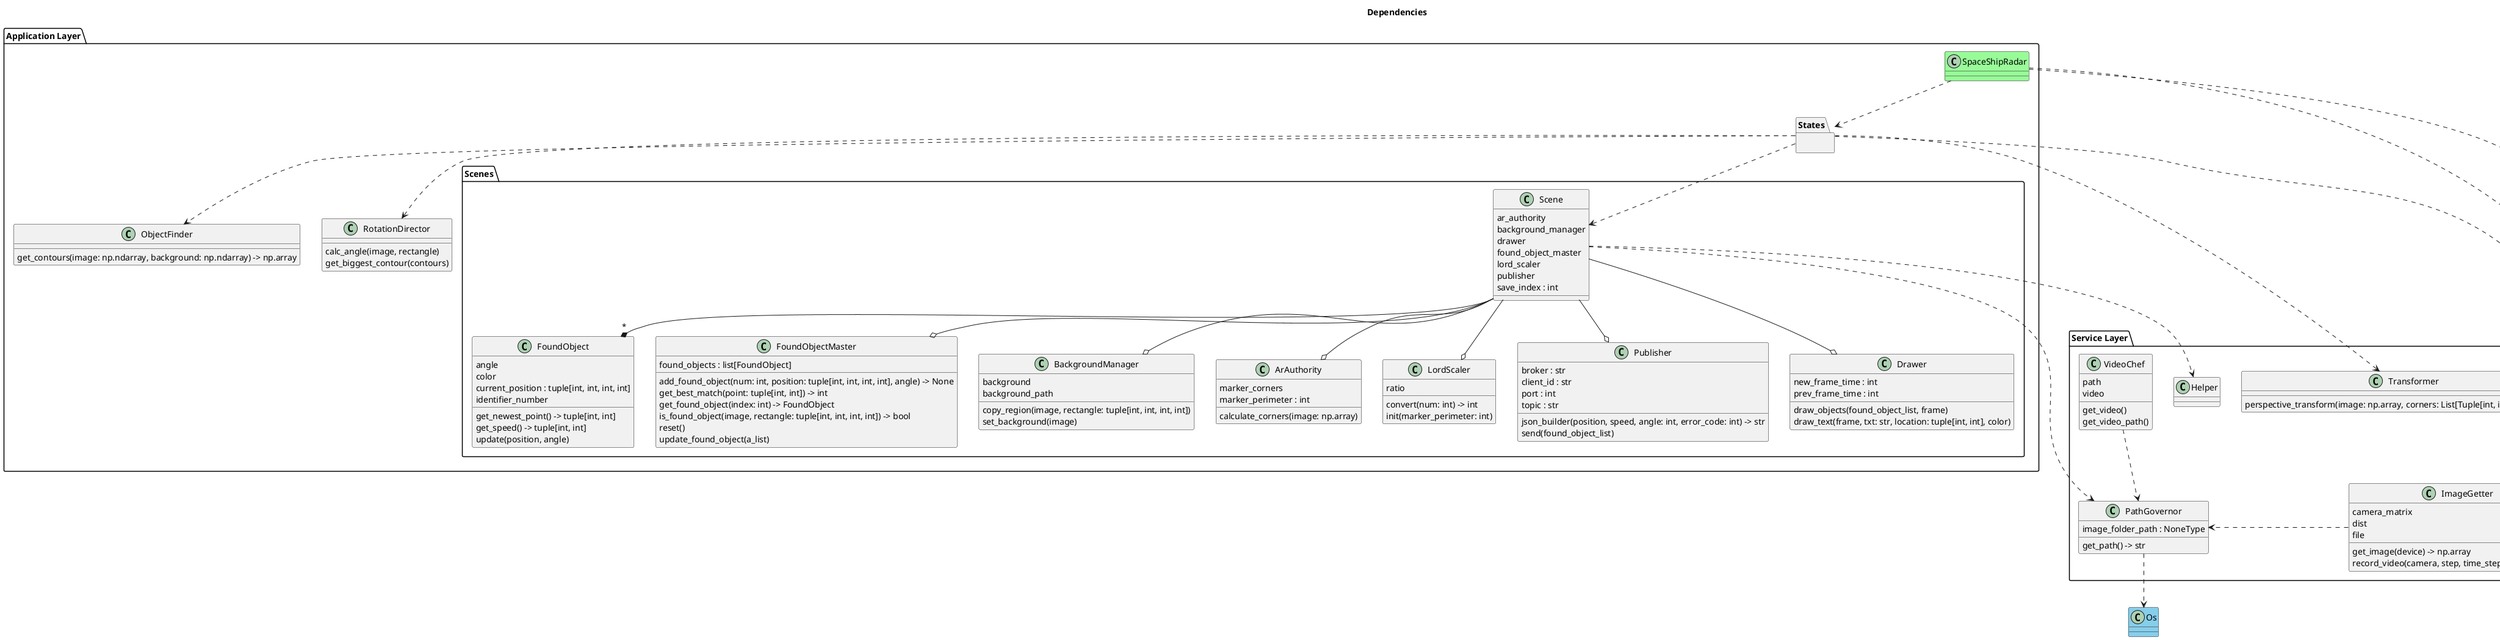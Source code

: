 @startuml swarch
' !pragma layout smetanas

title Dependencies

package "Application Layer" as AL {
    package States {}

    package Scenes {
        class "Scene" {
            ar_authority
            background_manager
            drawer
            found_object_master
            lord_scaler
            publisher
            save_index : int
        }
        class "FoundObject" {
            angle
            color
            current_position : tuple[int, int, int, int]
            identifier_number
            get_newest_point() -> tuple[int, int]
            get_speed() -> tuple[int, int]
            update(position, angle)
        }

        class "FoundObjectMaster" {
            found_objects : list[FoundObject]
            add_found_object(num: int, position: tuple[int, int, int, int], angle) -> None
            get_best_match(point: tuple[int, int]) -> int
            get_found_object(index: int) -> FoundObject
            is_found_object(image, rectangle: tuple[int, int, int, int]) -> bool
            reset()
            update_found_object(a_list)
        }

        class "BackgroundManager" {
            background
            background_path
            copy_region(image, rectangle: tuple[int, int, int, int])
            set_background(image)
        }

        class "ArAuthority" {
            marker_corners
            marker_perimeter : int
            calculate_corners(image: np.array)
        }

        class "LordScaler" {
            ratio
            convert(num: int) -> int
            init(marker_perimeter: int)
        }

        class "Publisher" {
            broker : str
            client_id : str
            port : int
            topic : str
            json_builder(position, speed, angle: int, error_code: int) -> str
            send(found_object_list)
        }

        class "Drawer" {
            new_frame_time : int
            prev_frame_time : int
            draw_objects(found_object_list, frame)
            draw_text(frame, txt: str, location: tuple[int, int], color)
        }
    }


    class "SpaceShipRadar" #PaleGreen

    class "RotationDirector" {
        calc_angle(image, rectangle)
        get_biggest_contour(contours)
    }

    class "ObjectFinder" {
        get_contours(image: np.ndarray, background: np.ndarray) -> np.array
    }

}

package "Service Layer" as SL {

    class Helper

    class "PathGovernor" {
        image_folder_path : NoneType
        get_path() -> str
    }

    class "ImageGetter" {
        camera_matrix
        dist
        file
        get_image(device) -> np.array
        record_video(camera, step, time_step, width, height)
    }

    class "Transformer" {
        perspective_transform(image: np.array, corners: List[Tuple[int, int]]) -> np.array
    }

    class "VideoChef" {
        path
        video
        get_video()
        get_video_path()
    }
}

class Os #SkyBlue
class "Robot" #pink
' class OpenCV #pink

' ImageGetter ..> OpenCV
ImageGetter .> Robot
ImageGetter .> PathGovernor

' ObjectFinder ..> OpenCV

PathGovernor ..> Os

' RotationDirector ..> OpenCV

Scene --o FoundObjectMaster
' Scene ..> OpenCV
Scene --* "*" FoundObject
Scene ..> Helper
Scene --o BackgroundManager
Scene ..> PathGovernor
Scene --o ArAuthority
Scene --o LordScaler
Scene --o Publisher
Scene --o Drawer

' Settings ..> OpenCV

' States ..> OpenCV
States .> ImageGetter
States ..> Scene
States .> Transformer
States ..> ObjectFinder
States ..> RotationDirector

' Transformer ..> OpenCV

' VideoChef ..> OpenCV
VideoChef ..> PathGovernor

' SpaceShipRadar ..> OpenCV
SpaceShipRadar ..> Robot
SpaceShipRadar ..> ImageGetter
SpaceShipRadar ..> States


note right of Robot
Class provided by Webots
end note

@enduml